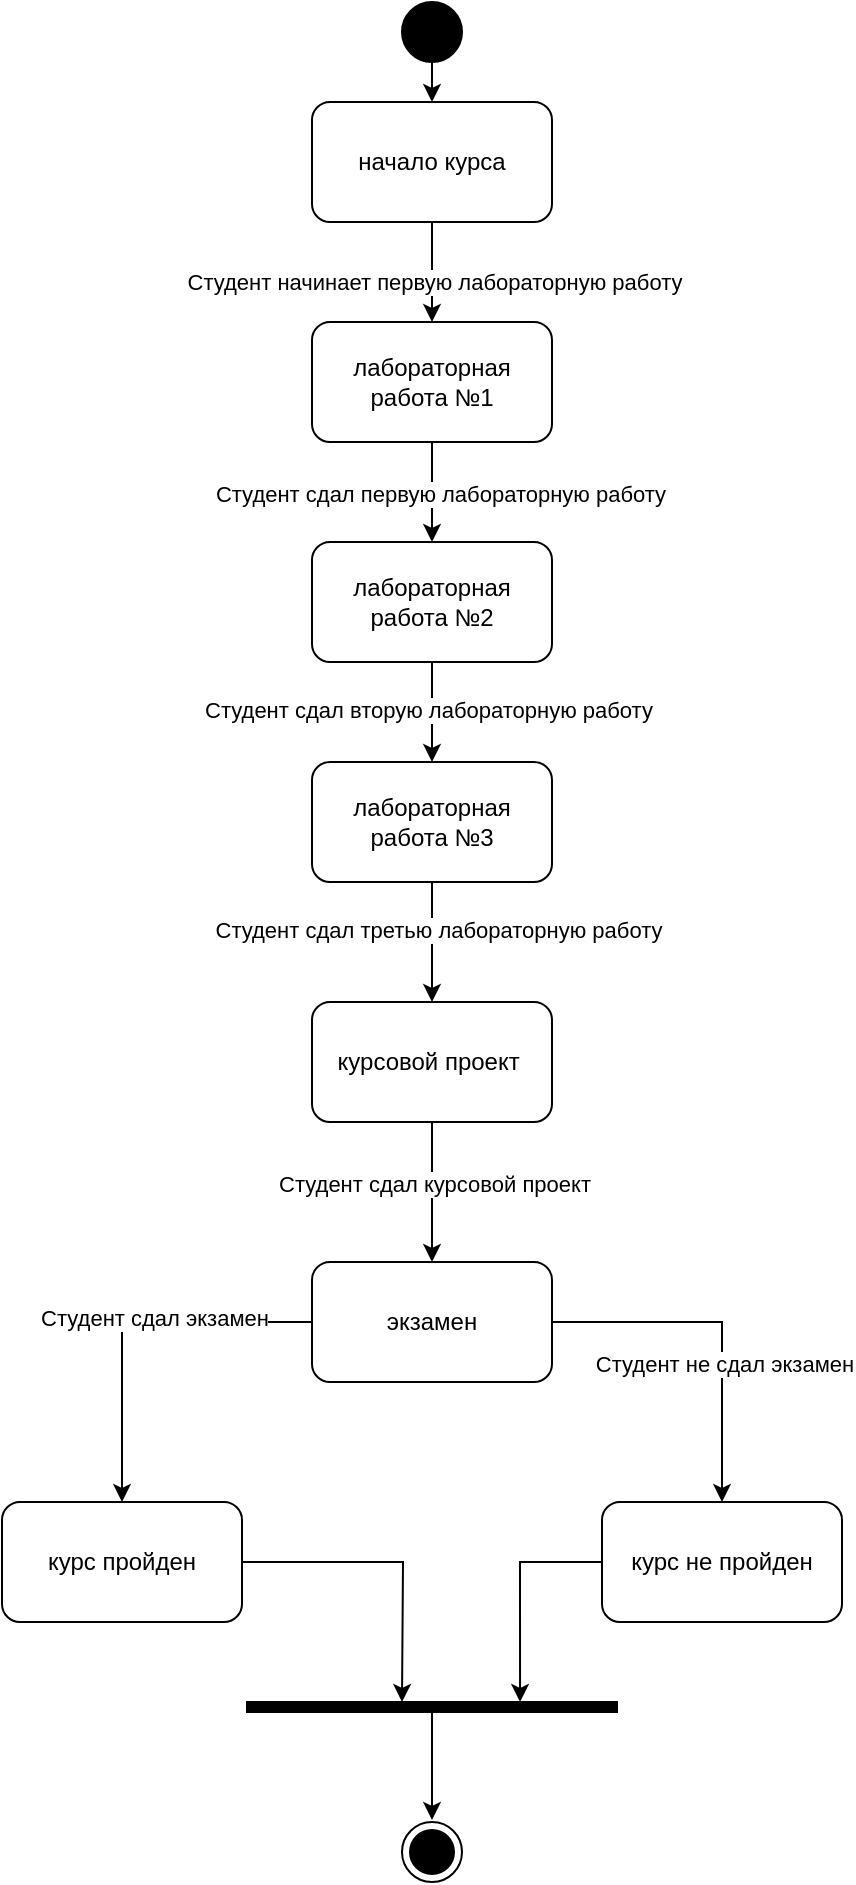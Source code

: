 <mxfile version="24.7.17">
  <diagram name="Страница — 1" id="wL0bHbokBfduc6_CIbOi">
    <mxGraphModel dx="953" dy="791" grid="1" gridSize="10" guides="1" tooltips="1" connect="1" arrows="1" fold="1" page="1" pageScale="1" pageWidth="827" pageHeight="1169" math="0" shadow="0">
      <root>
        <mxCell id="0" />
        <mxCell id="1" parent="0" />
        <mxCell id="_P0uxnq6mlZvh_pGcT41-8" style="edgeStyle=orthogonalEdgeStyle;rounded=0;orthogonalLoop=1;jettySize=auto;html=1;exitX=0.5;exitY=1;exitDx=0;exitDy=0;entryX=0.5;entryY=0;entryDx=0;entryDy=0;" edge="1" parent="1" source="_P0uxnq6mlZvh_pGcT41-2" target="_P0uxnq6mlZvh_pGcT41-3">
          <mxGeometry relative="1" as="geometry" />
        </mxCell>
        <mxCell id="_P0uxnq6mlZvh_pGcT41-2" value="" style="ellipse;fillColor=strokeColor;html=1;" vertex="1" parent="1">
          <mxGeometry x="410" y="40" width="30" height="30" as="geometry" />
        </mxCell>
        <mxCell id="_P0uxnq6mlZvh_pGcT41-9" style="edgeStyle=orthogonalEdgeStyle;rounded=0;orthogonalLoop=1;jettySize=auto;html=1;" edge="1" parent="1" source="_P0uxnq6mlZvh_pGcT41-3" target="_P0uxnq6mlZvh_pGcT41-4">
          <mxGeometry relative="1" as="geometry" />
        </mxCell>
        <mxCell id="_P0uxnq6mlZvh_pGcT41-18" value="Студент начинает первую лабораторную работу" style="edgeLabel;html=1;align=center;verticalAlign=middle;resizable=0;points=[];" vertex="1" connectable="0" parent="_P0uxnq6mlZvh_pGcT41-9">
          <mxGeometry x="0.2" y="1" relative="1" as="geometry">
            <mxPoint as="offset" />
          </mxGeometry>
        </mxCell>
        <mxCell id="_P0uxnq6mlZvh_pGcT41-3" value="начало курса" style="rounded=1;whiteSpace=wrap;html=1;" vertex="1" parent="1">
          <mxGeometry x="365" y="90" width="120" height="60" as="geometry" />
        </mxCell>
        <mxCell id="_P0uxnq6mlZvh_pGcT41-10" style="edgeStyle=orthogonalEdgeStyle;rounded=0;orthogonalLoop=1;jettySize=auto;html=1;exitX=0.5;exitY=1;exitDx=0;exitDy=0;" edge="1" parent="1" source="_P0uxnq6mlZvh_pGcT41-4" target="_P0uxnq6mlZvh_pGcT41-5">
          <mxGeometry relative="1" as="geometry">
            <mxPoint x="425" y="350" as="sourcePoint" />
          </mxGeometry>
        </mxCell>
        <mxCell id="_P0uxnq6mlZvh_pGcT41-19" value="Студент сдал первую лабораторную работу" style="edgeLabel;html=1;align=center;verticalAlign=middle;resizable=0;points=[];" vertex="1" connectable="0" parent="_P0uxnq6mlZvh_pGcT41-10">
          <mxGeometry x="0.017" y="4" relative="1" as="geometry">
            <mxPoint as="offset" />
          </mxGeometry>
        </mxCell>
        <mxCell id="_P0uxnq6mlZvh_pGcT41-4" value="лабораторная работа №1" style="rounded=1;whiteSpace=wrap;html=1;" vertex="1" parent="1">
          <mxGeometry x="365" y="200" width="120" height="60" as="geometry" />
        </mxCell>
        <mxCell id="_P0uxnq6mlZvh_pGcT41-11" style="edgeStyle=orthogonalEdgeStyle;rounded=0;orthogonalLoop=1;jettySize=auto;html=1;" edge="1" parent="1" source="_P0uxnq6mlZvh_pGcT41-5" target="_P0uxnq6mlZvh_pGcT41-6">
          <mxGeometry relative="1" as="geometry" />
        </mxCell>
        <mxCell id="_P0uxnq6mlZvh_pGcT41-20" value="Студент сдал вторую лабораторную работу" style="edgeLabel;html=1;align=center;verticalAlign=middle;resizable=0;points=[];" vertex="1" connectable="0" parent="_P0uxnq6mlZvh_pGcT41-11">
          <mxGeometry x="-0.04" y="-2" relative="1" as="geometry">
            <mxPoint as="offset" />
          </mxGeometry>
        </mxCell>
        <mxCell id="_P0uxnq6mlZvh_pGcT41-5" value="лабораторная работа №2" style="rounded=1;whiteSpace=wrap;html=1;" vertex="1" parent="1">
          <mxGeometry x="365" y="310" width="120" height="60" as="geometry" />
        </mxCell>
        <mxCell id="_P0uxnq6mlZvh_pGcT41-12" style="edgeStyle=orthogonalEdgeStyle;rounded=0;orthogonalLoop=1;jettySize=auto;html=1;" edge="1" parent="1" source="_P0uxnq6mlZvh_pGcT41-6" target="_P0uxnq6mlZvh_pGcT41-7">
          <mxGeometry relative="1" as="geometry" />
        </mxCell>
        <mxCell id="_P0uxnq6mlZvh_pGcT41-23" value="Студент сдал третью лабораторную работу" style="edgeLabel;html=1;align=center;verticalAlign=middle;resizable=0;points=[];" vertex="1" connectable="0" parent="_P0uxnq6mlZvh_pGcT41-12">
          <mxGeometry x="-0.2" y="3" relative="1" as="geometry">
            <mxPoint as="offset" />
          </mxGeometry>
        </mxCell>
        <mxCell id="_P0uxnq6mlZvh_pGcT41-6" value="лабораторная работа №3" style="rounded=1;whiteSpace=wrap;html=1;" vertex="1" parent="1">
          <mxGeometry x="365" y="420" width="120" height="60" as="geometry" />
        </mxCell>
        <mxCell id="_P0uxnq6mlZvh_pGcT41-17" style="edgeStyle=orthogonalEdgeStyle;rounded=0;orthogonalLoop=1;jettySize=auto;html=1;entryX=0.5;entryY=0;entryDx=0;entryDy=0;" edge="1" parent="1" source="_P0uxnq6mlZvh_pGcT41-7" target="_P0uxnq6mlZvh_pGcT41-13">
          <mxGeometry relative="1" as="geometry" />
        </mxCell>
        <mxCell id="_P0uxnq6mlZvh_pGcT41-24" value="Студент сдал курсовой проект" style="edgeLabel;html=1;align=center;verticalAlign=middle;resizable=0;points=[];" vertex="1" connectable="0" parent="_P0uxnq6mlZvh_pGcT41-17">
          <mxGeometry x="-0.125" y="1" relative="1" as="geometry">
            <mxPoint as="offset" />
          </mxGeometry>
        </mxCell>
        <mxCell id="_P0uxnq6mlZvh_pGcT41-7" value="курсовой проект&amp;nbsp;" style="rounded=1;whiteSpace=wrap;html=1;" vertex="1" parent="1">
          <mxGeometry x="365" y="540" width="120" height="60" as="geometry" />
        </mxCell>
        <mxCell id="_P0uxnq6mlZvh_pGcT41-25" style="edgeStyle=orthogonalEdgeStyle;rounded=0;orthogonalLoop=1;jettySize=auto;html=1;entryX=0.5;entryY=0;entryDx=0;entryDy=0;" edge="1" parent="1" source="_P0uxnq6mlZvh_pGcT41-13" target="_P0uxnq6mlZvh_pGcT41-14">
          <mxGeometry relative="1" as="geometry" />
        </mxCell>
        <mxCell id="_P0uxnq6mlZvh_pGcT41-26" value="Студент сдал экзамен" style="edgeLabel;html=1;align=center;verticalAlign=middle;resizable=0;points=[];" vertex="1" connectable="0" parent="_P0uxnq6mlZvh_pGcT41-25">
          <mxGeometry x="-0.144" y="-2" relative="1" as="geometry">
            <mxPoint as="offset" />
          </mxGeometry>
        </mxCell>
        <mxCell id="_P0uxnq6mlZvh_pGcT41-27" style="edgeStyle=orthogonalEdgeStyle;rounded=0;orthogonalLoop=1;jettySize=auto;html=1;entryX=0.5;entryY=0;entryDx=0;entryDy=0;" edge="1" parent="1" source="_P0uxnq6mlZvh_pGcT41-13" target="_P0uxnq6mlZvh_pGcT41-15">
          <mxGeometry relative="1" as="geometry" />
        </mxCell>
        <mxCell id="_P0uxnq6mlZvh_pGcT41-28" value="Студент не сдал экзамен" style="edgeLabel;html=1;align=center;verticalAlign=middle;resizable=0;points=[];" vertex="1" connectable="0" parent="_P0uxnq6mlZvh_pGcT41-27">
          <mxGeometry x="0.211" y="1" relative="1" as="geometry">
            <mxPoint as="offset" />
          </mxGeometry>
        </mxCell>
        <mxCell id="_P0uxnq6mlZvh_pGcT41-13" value="экзамен" style="rounded=1;whiteSpace=wrap;html=1;" vertex="1" parent="1">
          <mxGeometry x="365" y="670" width="120" height="60" as="geometry" />
        </mxCell>
        <mxCell id="_P0uxnq6mlZvh_pGcT41-29" style="edgeStyle=orthogonalEdgeStyle;rounded=0;orthogonalLoop=1;jettySize=auto;html=1;" edge="1" parent="1" source="_P0uxnq6mlZvh_pGcT41-14">
          <mxGeometry relative="1" as="geometry">
            <mxPoint x="410" y="890" as="targetPoint" />
          </mxGeometry>
        </mxCell>
        <mxCell id="_P0uxnq6mlZvh_pGcT41-14" value="курс пройден" style="rounded=1;whiteSpace=wrap;html=1;" vertex="1" parent="1">
          <mxGeometry x="210" y="790" width="120" height="60" as="geometry" />
        </mxCell>
        <mxCell id="_P0uxnq6mlZvh_pGcT41-15" value="курс не пройден" style="rounded=1;whiteSpace=wrap;html=1;" vertex="1" parent="1">
          <mxGeometry x="510" y="790" width="120" height="60" as="geometry" />
        </mxCell>
        <mxCell id="_P0uxnq6mlZvh_pGcT41-32" value="" style="html=1;points=[];perimeter=orthogonalPerimeter;fillColor=strokeColor;rotation=90;" vertex="1" parent="1">
          <mxGeometry x="422.5" y="800" width="5" height="185" as="geometry" />
        </mxCell>
        <mxCell id="_P0uxnq6mlZvh_pGcT41-33" style="edgeStyle=orthogonalEdgeStyle;rounded=0;orthogonalLoop=1;jettySize=auto;html=1;entryX=0;entryY=0.262;entryDx=0;entryDy=0;entryPerimeter=0;exitX=0;exitY=0.5;exitDx=0;exitDy=0;" edge="1" parent="1" source="_P0uxnq6mlZvh_pGcT41-15" target="_P0uxnq6mlZvh_pGcT41-32">
          <mxGeometry relative="1" as="geometry" />
        </mxCell>
        <mxCell id="_P0uxnq6mlZvh_pGcT41-34" style="edgeStyle=orthogonalEdgeStyle;rounded=0;orthogonalLoop=1;jettySize=auto;html=1;entryX=0.5;entryY=0.3;entryDx=0;entryDy=0;entryPerimeter=0;" edge="1" parent="1" source="_P0uxnq6mlZvh_pGcT41-32">
          <mxGeometry relative="1" as="geometry">
            <mxPoint x="425" y="949" as="targetPoint" />
          </mxGeometry>
        </mxCell>
        <mxCell id="_P0uxnq6mlZvh_pGcT41-35" value="" style="ellipse;html=1;shape=endState;fillColor=strokeColor;" vertex="1" parent="1">
          <mxGeometry x="410" y="950" width="30" height="30" as="geometry" />
        </mxCell>
      </root>
    </mxGraphModel>
  </diagram>
</mxfile>
